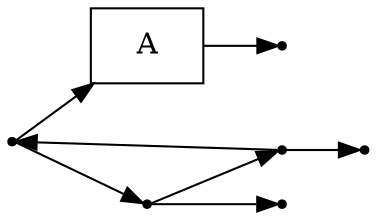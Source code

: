 digraph G {
	node [shape=point];
	rankdir=LR;


	A [shape=box];
	X->Y;
	Y->Z;
	Z->X;

	X->A->B;
	Y->D;
	Z->E;
}

	
	